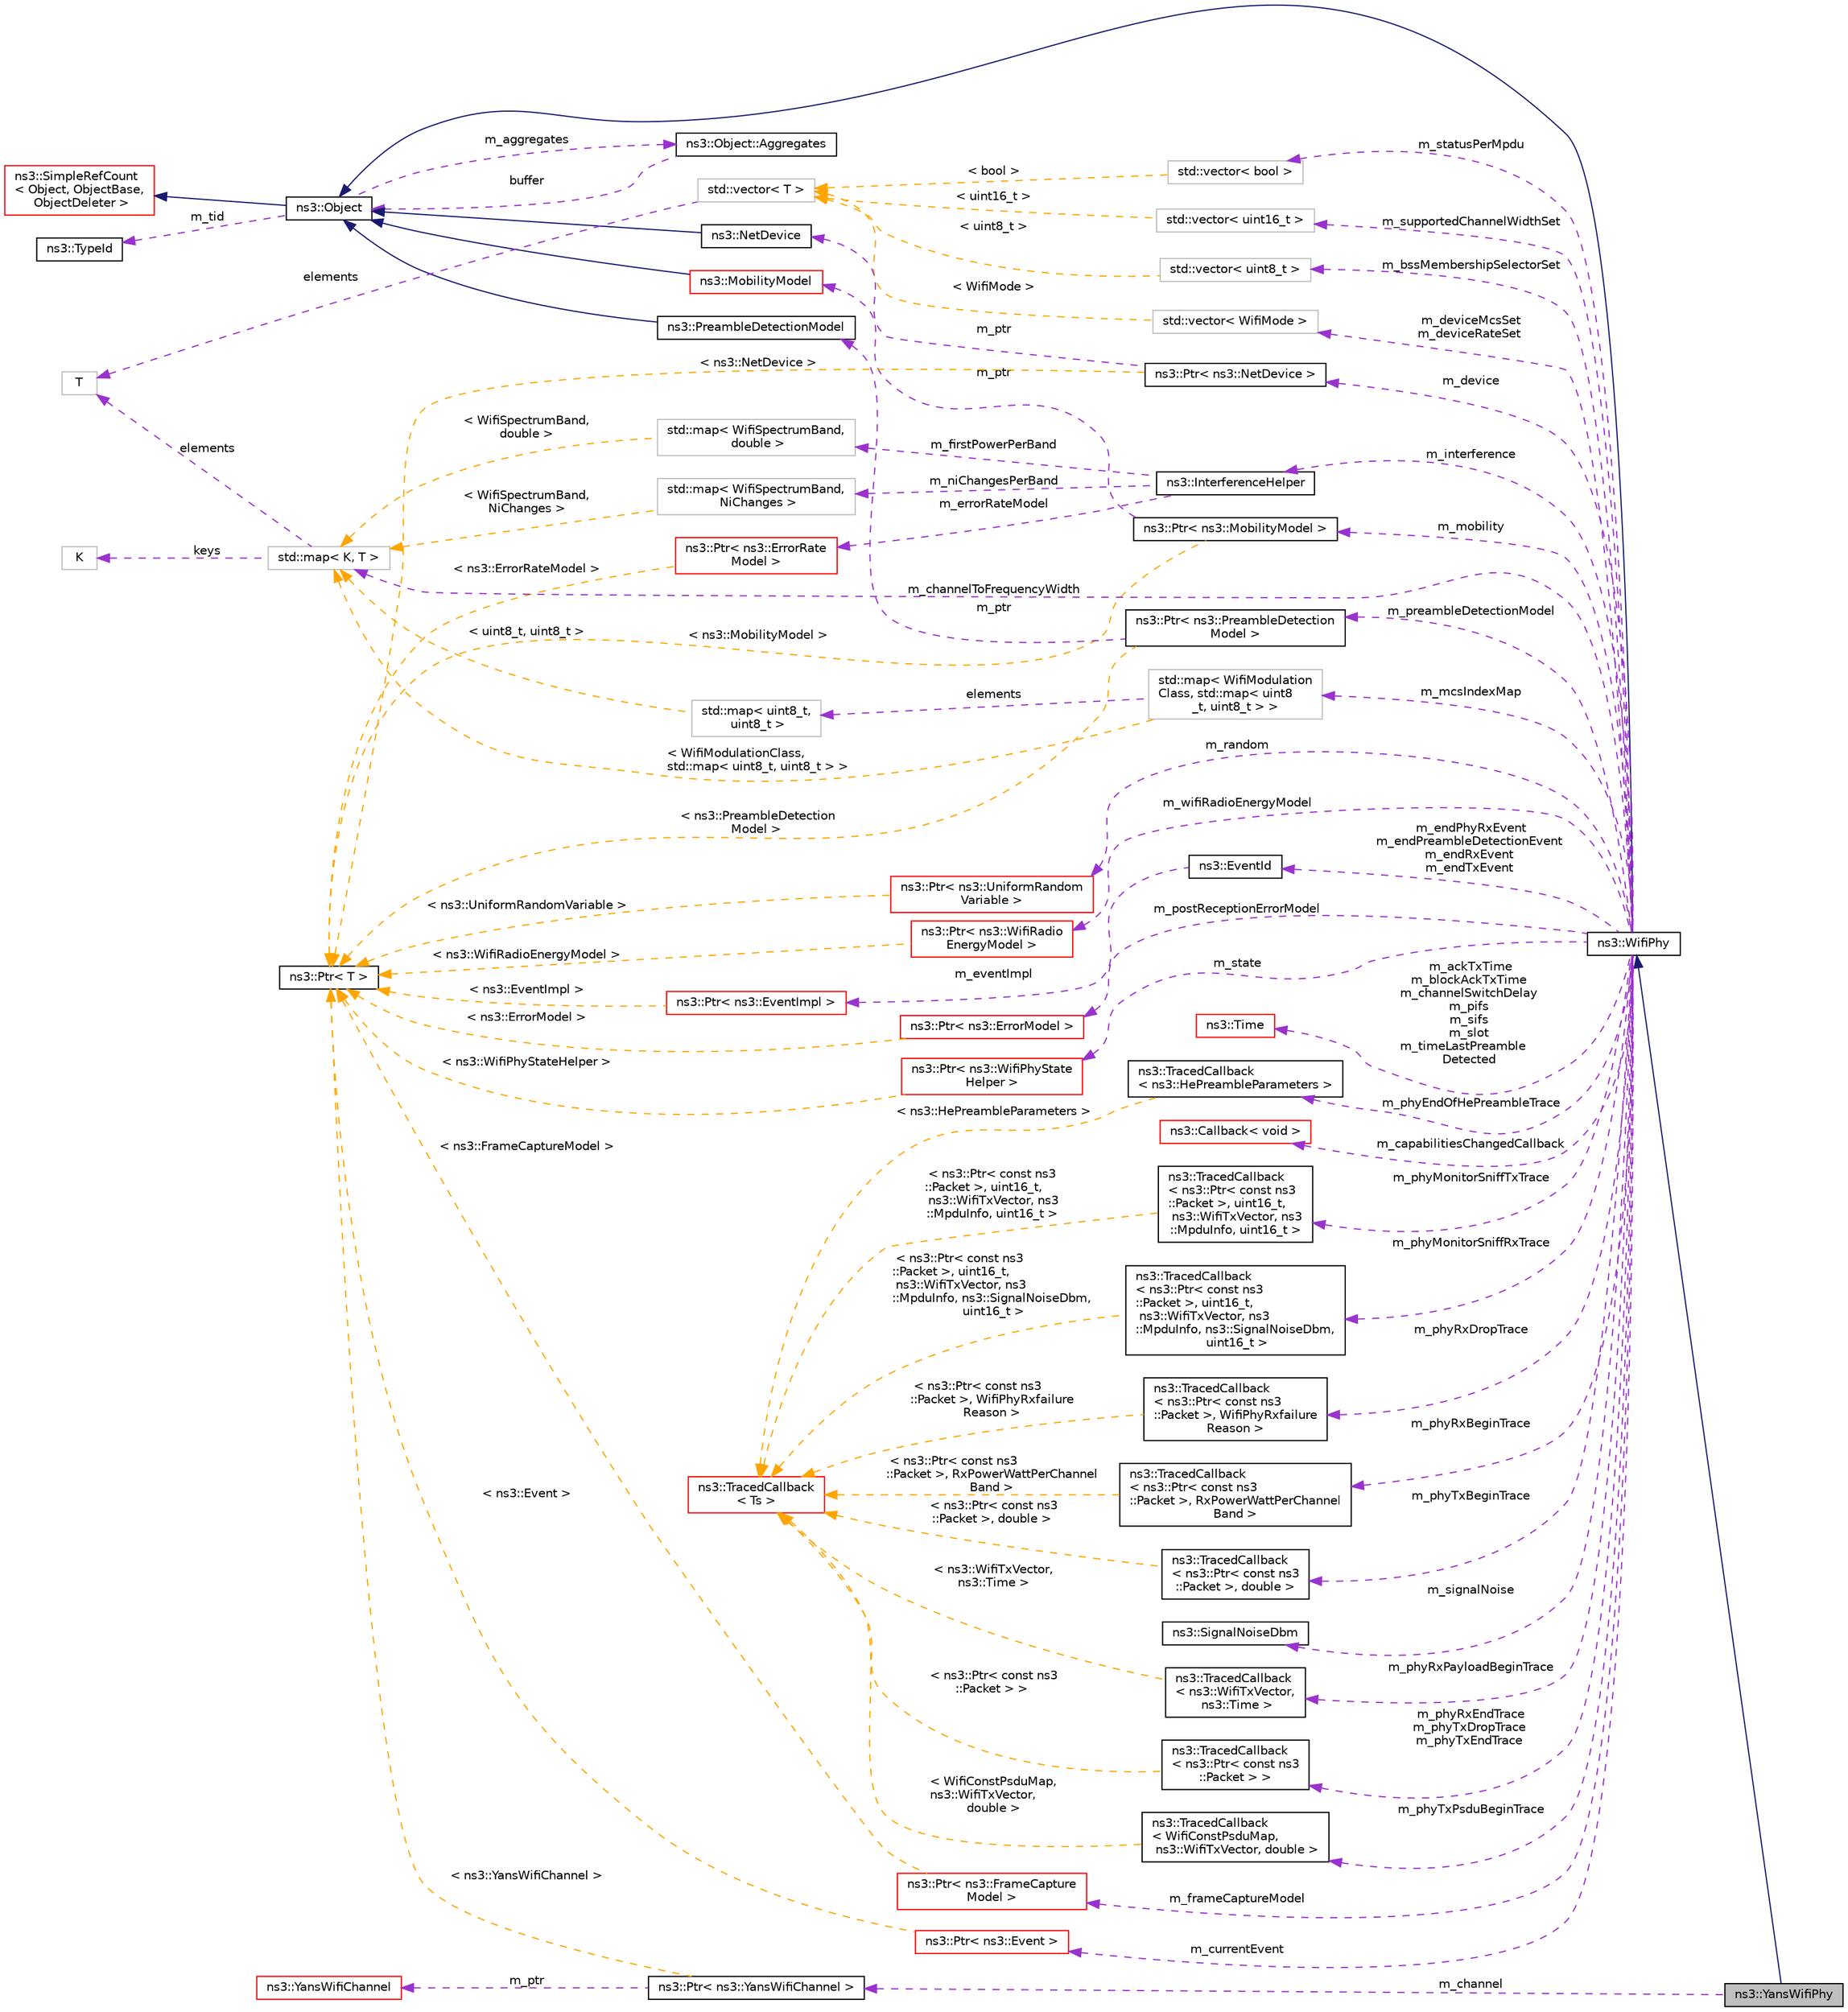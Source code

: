 digraph "ns3::YansWifiPhy"
{
 // LATEX_PDF_SIZE
  edge [fontname="Helvetica",fontsize="10",labelfontname="Helvetica",labelfontsize="10"];
  node [fontname="Helvetica",fontsize="10",shape=record];
  rankdir="LR";
  Node1 [label="ns3::YansWifiPhy",height=0.2,width=0.4,color="black", fillcolor="grey75", style="filled", fontcolor="black",tooltip="802.11 PHY layer model"];
  Node2 -> Node1 [dir="back",color="midnightblue",fontsize="10",style="solid",fontname="Helvetica"];
  Node2 [label="ns3::WifiPhy",height=0.2,width=0.4,color="black", fillcolor="white", style="filled",URL="$classns3_1_1_wifi_phy.html",tooltip="802.11 PHY layer model"];
  Node3 -> Node2 [dir="back",color="midnightblue",fontsize="10",style="solid",fontname="Helvetica"];
  Node3 [label="ns3::Object",height=0.2,width=0.4,color="black", fillcolor="white", style="filled",URL="$classns3_1_1_object.html",tooltip="A base class which provides memory management and object aggregation."];
  Node4 -> Node3 [dir="back",color="midnightblue",fontsize="10",style="solid",fontname="Helvetica"];
  Node4 [label="ns3::SimpleRefCount\l\< Object, ObjectBase,\l ObjectDeleter \>",height=0.2,width=0.4,color="red", fillcolor="white", style="filled",URL="$classns3_1_1_simple_ref_count.html",tooltip=" "];
  Node8 -> Node3 [dir="back",color="darkorchid3",fontsize="10",style="dashed",label=" m_tid" ,fontname="Helvetica"];
  Node8 [label="ns3::TypeId",height=0.2,width=0.4,color="black", fillcolor="white", style="filled",URL="$classns3_1_1_type_id.html",tooltip="a unique identifier for an interface."];
  Node9 -> Node3 [dir="back",color="darkorchid3",fontsize="10",style="dashed",label=" m_aggregates" ,fontname="Helvetica"];
  Node9 [label="ns3::Object::Aggregates",height=0.2,width=0.4,color="black", fillcolor="white", style="filled",URL="$structns3_1_1_object_1_1_aggregates.html",tooltip="The list of Objects aggregated to this one."];
  Node3 -> Node9 [dir="back",color="darkorchid3",fontsize="10",style="dashed",label=" buffer" ,fontname="Helvetica"];
  Node10 -> Node2 [dir="back",color="darkorchid3",fontsize="10",style="dashed",label=" m_mobility" ,fontname="Helvetica"];
  Node10 [label="ns3::Ptr\< ns3::MobilityModel \>",height=0.2,width=0.4,color="black", fillcolor="white", style="filled",URL="$classns3_1_1_ptr.html",tooltip=" "];
  Node11 -> Node10 [dir="back",color="darkorchid3",fontsize="10",style="dashed",label=" m_ptr" ,fontname="Helvetica"];
  Node11 [label="ns3::MobilityModel",height=0.2,width=0.4,color="red", fillcolor="white", style="filled",URL="$classns3_1_1_mobility_model.html",tooltip="Keep track of the current position and velocity of an object."];
  Node3 -> Node11 [dir="back",color="midnightblue",fontsize="10",style="solid",fontname="Helvetica"];
  Node20 -> Node10 [dir="back",color="orange",fontsize="10",style="dashed",label=" \< ns3::MobilityModel \>" ,fontname="Helvetica"];
  Node20 [label="ns3::Ptr\< T \>",height=0.2,width=0.4,color="black", fillcolor="white", style="filled",URL="$classns3_1_1_ptr.html",tooltip="Smart pointer class similar to boost::intrusive_ptr."];
  Node24 -> Node2 [dir="back",color="darkorchid3",fontsize="10",style="dashed",label=" m_supportedChannelWidthSet" ,fontname="Helvetica"];
  Node24 [label="std::vector\< uint16_t \>",height=0.2,width=0.4,color="grey75", fillcolor="white", style="filled",tooltip=" "];
  Node25 -> Node24 [dir="back",color="orange",fontsize="10",style="dashed",label=" \< uint16_t \>" ,fontname="Helvetica"];
  Node25 [label="std::vector\< T \>",height=0.2,width=0.4,color="grey75", fillcolor="white", style="filled",tooltip=" "];
  Node23 -> Node25 [dir="back",color="darkorchid3",fontsize="10",style="dashed",label=" elements" ,fontname="Helvetica"];
  Node23 [label="T",height=0.2,width=0.4,color="grey75", fillcolor="white", style="filled",tooltip=" "];
  Node26 -> Node2 [dir="back",color="darkorchid3",fontsize="10",style="dashed",label=" m_phyRxPayloadBeginTrace" ,fontname="Helvetica"];
  Node26 [label="ns3::TracedCallback\l\< ns3::WifiTxVector,\l ns3::Time \>",height=0.2,width=0.4,color="black", fillcolor="white", style="filled",URL="$classns3_1_1_traced_callback.html",tooltip=" "];
  Node13 -> Node26 [dir="back",color="orange",fontsize="10",style="dashed",label=" \< ns3::WifiTxVector,\l ns3::Time \>" ,fontname="Helvetica"];
  Node13 [label="ns3::TracedCallback\l\< Ts \>",height=0.2,width=0.4,color="red", fillcolor="white", style="filled",URL="$classns3_1_1_traced_callback.html",tooltip="Forward calls to a chain of Callback."];
  Node27 -> Node2 [dir="back",color="darkorchid3",fontsize="10",style="dashed",label=" m_phyRxEndTrace\nm_phyTxDropTrace\nm_phyTxEndTrace" ,fontname="Helvetica"];
  Node27 [label="ns3::TracedCallback\l\< ns3::Ptr\< const ns3\l::Packet \> \>",height=0.2,width=0.4,color="black", fillcolor="white", style="filled",URL="$classns3_1_1_traced_callback.html",tooltip=" "];
  Node13 -> Node27 [dir="back",color="orange",fontsize="10",style="dashed",label=" \< ns3::Ptr\< const ns3\l::Packet \> \>" ,fontname="Helvetica"];
  Node28 -> Node2 [dir="back",color="darkorchid3",fontsize="10",style="dashed",label=" m_channelToFrequencyWidth" ,fontname="Helvetica"];
  Node28 [label="std::map\< K, T \>",height=0.2,width=0.4,color="grey75", fillcolor="white", style="filled",tooltip=" "];
  Node29 -> Node28 [dir="back",color="darkorchid3",fontsize="10",style="dashed",label=" keys" ,fontname="Helvetica"];
  Node29 [label="K",height=0.2,width=0.4,color="grey75", fillcolor="white", style="filled",tooltip=" "];
  Node23 -> Node28 [dir="back",color="darkorchid3",fontsize="10",style="dashed",label=" elements" ,fontname="Helvetica"];
  Node30 -> Node2 [dir="back",color="darkorchid3",fontsize="10",style="dashed",label=" m_mcsIndexMap" ,fontname="Helvetica"];
  Node30 [label="std::map\< WifiModulation\lClass, std::map\< uint8\l_t, uint8_t \> \>",height=0.2,width=0.4,color="grey75", fillcolor="white", style="filled",tooltip=" "];
  Node31 -> Node30 [dir="back",color="darkorchid3",fontsize="10",style="dashed",label=" elements" ,fontname="Helvetica"];
  Node31 [label="std::map\< uint8_t,\l uint8_t \>",height=0.2,width=0.4,color="grey75", fillcolor="white", style="filled",tooltip=" "];
  Node28 -> Node31 [dir="back",color="orange",fontsize="10",style="dashed",label=" \< uint8_t, uint8_t \>" ,fontname="Helvetica"];
  Node28 -> Node30 [dir="back",color="orange",fontsize="10",style="dashed",label=" \< WifiModulationClass,\l std::map\< uint8_t, uint8_t \> \>" ,fontname="Helvetica"];
  Node32 -> Node2 [dir="back",color="darkorchid3",fontsize="10",style="dashed",label=" m_bssMembershipSelectorSet" ,fontname="Helvetica"];
  Node32 [label="std::vector\< uint8_t \>",height=0.2,width=0.4,color="grey75", fillcolor="white", style="filled",tooltip=" "];
  Node25 -> Node32 [dir="back",color="orange",fontsize="10",style="dashed",label=" \< uint8_t \>" ,fontname="Helvetica"];
  Node33 -> Node2 [dir="back",color="darkorchid3",fontsize="10",style="dashed",label=" m_phyRxDropTrace" ,fontname="Helvetica"];
  Node33 [label="ns3::TracedCallback\l\< ns3::Ptr\< const ns3\l::Packet \>, WifiPhyRxfailure\lReason \>",height=0.2,width=0.4,color="black", fillcolor="white", style="filled",URL="$classns3_1_1_traced_callback.html",tooltip=" "];
  Node13 -> Node33 [dir="back",color="orange",fontsize="10",style="dashed",label=" \< ns3::Ptr\< const ns3\l::Packet \>, WifiPhyRxfailure\lReason \>" ,fontname="Helvetica"];
  Node34 -> Node2 [dir="back",color="darkorchid3",fontsize="10",style="dashed",label=" m_phyRxBeginTrace" ,fontname="Helvetica"];
  Node34 [label="ns3::TracedCallback\l\< ns3::Ptr\< const ns3\l::Packet \>, RxPowerWattPerChannel\lBand \>",height=0.2,width=0.4,color="black", fillcolor="white", style="filled",URL="$classns3_1_1_traced_callback.html",tooltip=" "];
  Node13 -> Node34 [dir="back",color="orange",fontsize="10",style="dashed",label=" \< ns3::Ptr\< const ns3\l::Packet \>, RxPowerWattPerChannel\lBand \>" ,fontname="Helvetica"];
  Node35 -> Node2 [dir="back",color="darkorchid3",fontsize="10",style="dashed",label=" m_interference" ,fontname="Helvetica"];
  Node35 [label="ns3::InterferenceHelper",height=0.2,width=0.4,color="black", fillcolor="white", style="filled",URL="$classns3_1_1_interference_helper.html",tooltip="handles interference calculations"];
  Node36 -> Node35 [dir="back",color="darkorchid3",fontsize="10",style="dashed",label=" m_niChangesPerBand" ,fontname="Helvetica"];
  Node36 [label="std::map\< WifiSpectrumBand,\l NiChanges \>",height=0.2,width=0.4,color="grey75", fillcolor="white", style="filled",tooltip=" "];
  Node28 -> Node36 [dir="back",color="orange",fontsize="10",style="dashed",label=" \< WifiSpectrumBand,\l NiChanges \>" ,fontname="Helvetica"];
  Node38 -> Node35 [dir="back",color="darkorchid3",fontsize="10",style="dashed",label=" m_errorRateModel" ,fontname="Helvetica"];
  Node38 [label="ns3::Ptr\< ns3::ErrorRate\lModel \>",height=0.2,width=0.4,color="red", fillcolor="white", style="filled",URL="$classns3_1_1_ptr.html",tooltip=" "];
  Node20 -> Node38 [dir="back",color="orange",fontsize="10",style="dashed",label=" \< ns3::ErrorRateModel \>" ,fontname="Helvetica"];
  Node40 -> Node35 [dir="back",color="darkorchid3",fontsize="10",style="dashed",label=" m_firstPowerPerBand" ,fontname="Helvetica"];
  Node40 [label="std::map\< WifiSpectrumBand,\l double \>",height=0.2,width=0.4,color="grey75", fillcolor="white", style="filled",tooltip=" "];
  Node28 -> Node40 [dir="back",color="orange",fontsize="10",style="dashed",label=" \< WifiSpectrumBand,\l double \>" ,fontname="Helvetica"];
  Node41 -> Node2 [dir="back",color="darkorchid3",fontsize="10",style="dashed",label=" m_endPhyRxEvent\nm_endPreambleDetectionEvent\nm_endRxEvent\nm_endTxEvent" ,fontname="Helvetica"];
  Node41 [label="ns3::EventId",height=0.2,width=0.4,color="black", fillcolor="white", style="filled",URL="$classns3_1_1_event_id.html",tooltip="An identifier for simulation events."];
  Node42 -> Node41 [dir="back",color="darkorchid3",fontsize="10",style="dashed",label=" m_eventImpl" ,fontname="Helvetica"];
  Node42 [label="ns3::Ptr\< ns3::EventImpl \>",height=0.2,width=0.4,color="red", fillcolor="white", style="filled",URL="$classns3_1_1_ptr.html",tooltip=" "];
  Node20 -> Node42 [dir="back",color="orange",fontsize="10",style="dashed",label=" \< ns3::EventImpl \>" ,fontname="Helvetica"];
  Node45 -> Node2 [dir="back",color="darkorchid3",fontsize="10",style="dashed",label=" m_preambleDetectionModel" ,fontname="Helvetica"];
  Node45 [label="ns3::Ptr\< ns3::PreambleDetection\lModel \>",height=0.2,width=0.4,color="black", fillcolor="white", style="filled",URL="$classns3_1_1_ptr.html",tooltip=" "];
  Node46 -> Node45 [dir="back",color="darkorchid3",fontsize="10",style="dashed",label=" m_ptr" ,fontname="Helvetica"];
  Node46 [label="ns3::PreambleDetectionModel",height=0.2,width=0.4,color="black", fillcolor="white", style="filled",URL="$classns3_1_1_preamble_detection_model.html",tooltip="the interface for Wifi's preamble detection models"];
  Node3 -> Node46 [dir="back",color="midnightblue",fontsize="10",style="solid",fontname="Helvetica"];
  Node20 -> Node45 [dir="back",color="orange",fontsize="10",style="dashed",label=" \< ns3::PreambleDetection\lModel \>" ,fontname="Helvetica"];
  Node47 -> Node2 [dir="back",color="darkorchid3",fontsize="10",style="dashed",label=" m_device" ,fontname="Helvetica"];
  Node47 [label="ns3::Ptr\< ns3::NetDevice \>",height=0.2,width=0.4,color="black", fillcolor="white", style="filled",URL="$classns3_1_1_ptr.html",tooltip=" "];
  Node48 -> Node47 [dir="back",color="darkorchid3",fontsize="10",style="dashed",label=" m_ptr" ,fontname="Helvetica"];
  Node48 [label="ns3::NetDevice",height=0.2,width=0.4,color="black", fillcolor="white", style="filled",URL="$classns3_1_1_net_device.html",tooltip="Network layer to device interface."];
  Node3 -> Node48 [dir="back",color="midnightblue",fontsize="10",style="solid",fontname="Helvetica"];
  Node20 -> Node47 [dir="back",color="orange",fontsize="10",style="dashed",label=" \< ns3::NetDevice \>" ,fontname="Helvetica"];
  Node49 -> Node2 [dir="back",color="darkorchid3",fontsize="10",style="dashed",label=" m_deviceMcsSet\nm_deviceRateSet" ,fontname="Helvetica"];
  Node49 [label="std::vector\< WifiMode \>",height=0.2,width=0.4,color="grey75", fillcolor="white", style="filled",tooltip=" "];
  Node25 -> Node49 [dir="back",color="orange",fontsize="10",style="dashed",label=" \< WifiMode \>" ,fontname="Helvetica"];
  Node51 -> Node2 [dir="back",color="darkorchid3",fontsize="10",style="dashed",label=" m_ackTxTime\nm_blockAckTxTime\nm_channelSwitchDelay\nm_pifs\nm_sifs\nm_slot\nm_timeLastPreamble\lDetected" ,fontname="Helvetica"];
  Node51 [label="ns3::Time",height=0.2,width=0.4,color="red", fillcolor="white", style="filled",URL="$classns3_1_1_time.html",tooltip="Simulation virtual time values and global simulation resolution."];
  Node53 -> Node2 [dir="back",color="darkorchid3",fontsize="10",style="dashed",label=" m_state" ,fontname="Helvetica"];
  Node53 [label="ns3::Ptr\< ns3::WifiPhyState\lHelper \>",height=0.2,width=0.4,color="red", fillcolor="white", style="filled",URL="$classns3_1_1_ptr.html",tooltip=" "];
  Node20 -> Node53 [dir="back",color="orange",fontsize="10",style="dashed",label=" \< ns3::WifiPhyStateHelper \>" ,fontname="Helvetica"];
  Node63 -> Node2 [dir="back",color="darkorchid3",fontsize="10",style="dashed",label=" m_capabilitiesChangedCallback" ,fontname="Helvetica"];
  Node63 [label="ns3::Callback\< void \>",height=0.2,width=0.4,color="red", fillcolor="white", style="filled",URL="$classns3_1_1_callback.html",tooltip=" "];
  Node64 -> Node2 [dir="back",color="darkorchid3",fontsize="10",style="dashed",label=" m_frameCaptureModel" ,fontname="Helvetica"];
  Node64 [label="ns3::Ptr\< ns3::FrameCapture\lModel \>",height=0.2,width=0.4,color="red", fillcolor="white", style="filled",URL="$classns3_1_1_ptr.html",tooltip=" "];
  Node20 -> Node64 [dir="back",color="orange",fontsize="10",style="dashed",label=" \< ns3::FrameCaptureModel \>" ,fontname="Helvetica"];
  Node66 -> Node2 [dir="back",color="darkorchid3",fontsize="10",style="dashed",label=" m_phyMonitorSniffRxTrace" ,fontname="Helvetica"];
  Node66 [label="ns3::TracedCallback\l\< ns3::Ptr\< const ns3\l::Packet \>, uint16_t,\l ns3::WifiTxVector, ns3\l::MpduInfo, ns3::SignalNoiseDbm,\l uint16_t \>",height=0.2,width=0.4,color="black", fillcolor="white", style="filled",URL="$classns3_1_1_traced_callback.html",tooltip=" "];
  Node13 -> Node66 [dir="back",color="orange",fontsize="10",style="dashed",label=" \< ns3::Ptr\< const ns3\l::Packet \>, uint16_t,\l ns3::WifiTxVector, ns3\l::MpduInfo, ns3::SignalNoiseDbm,\l uint16_t \>" ,fontname="Helvetica"];
  Node67 -> Node2 [dir="back",color="darkorchid3",fontsize="10",style="dashed",label=" m_currentEvent" ,fontname="Helvetica"];
  Node67 [label="ns3::Ptr\< ns3::Event \>",height=0.2,width=0.4,color="red", fillcolor="white", style="filled",URL="$classns3_1_1_ptr.html",tooltip=" "];
  Node20 -> Node67 [dir="back",color="orange",fontsize="10",style="dashed",label=" \< ns3::Event \>" ,fontname="Helvetica"];
  Node61 -> Node2 [dir="back",color="darkorchid3",fontsize="10",style="dashed",label=" m_phyTxBeginTrace" ,fontname="Helvetica"];
  Node61 [label="ns3::TracedCallback\l\< ns3::Ptr\< const ns3\l::Packet \>, double \>",height=0.2,width=0.4,color="black", fillcolor="white", style="filled",URL="$classns3_1_1_traced_callback.html",tooltip=" "];
  Node13 -> Node61 [dir="back",color="orange",fontsize="10",style="dashed",label=" \< ns3::Ptr\< const ns3\l::Packet \>, double \>" ,fontname="Helvetica"];
  Node113 -> Node2 [dir="back",color="darkorchid3",fontsize="10",style="dashed",label=" m_random" ,fontname="Helvetica"];
  Node113 [label="ns3::Ptr\< ns3::UniformRandom\lVariable \>",height=0.2,width=0.4,color="red", fillcolor="white", style="filled",URL="$classns3_1_1_ptr.html",tooltip=" "];
  Node20 -> Node113 [dir="back",color="orange",fontsize="10",style="dashed",label=" \< ns3::UniformRandomVariable \>" ,fontname="Helvetica"];
  Node117 -> Node2 [dir="back",color="darkorchid3",fontsize="10",style="dashed",label=" m_signalNoise" ,fontname="Helvetica"];
  Node117 [label="ns3::SignalNoiseDbm",height=0.2,width=0.4,color="black", fillcolor="white", style="filled",URL="$structns3_1_1_signal_noise_dbm.html",tooltip="SignalNoiseDbm structure."];
  Node118 -> Node2 [dir="back",color="darkorchid3",fontsize="10",style="dashed",label=" m_statusPerMpdu" ,fontname="Helvetica"];
  Node118 [label="std::vector\< bool \>",height=0.2,width=0.4,color="grey75", fillcolor="white", style="filled",tooltip=" "];
  Node25 -> Node118 [dir="back",color="orange",fontsize="10",style="dashed",label=" \< bool \>" ,fontname="Helvetica"];
  Node119 -> Node2 [dir="back",color="darkorchid3",fontsize="10",style="dashed",label=" m_phyEndOfHePreambleTrace" ,fontname="Helvetica"];
  Node119 [label="ns3::TracedCallback\l\< ns3::HePreambleParameters \>",height=0.2,width=0.4,color="black", fillcolor="white", style="filled",URL="$classns3_1_1_traced_callback.html",tooltip=" "];
  Node13 -> Node119 [dir="back",color="orange",fontsize="10",style="dashed",label=" \< ns3::HePreambleParameters \>" ,fontname="Helvetica"];
  Node120 -> Node2 [dir="back",color="darkorchid3",fontsize="10",style="dashed",label=" m_phyMonitorSniffTxTrace" ,fontname="Helvetica"];
  Node120 [label="ns3::TracedCallback\l\< ns3::Ptr\< const ns3\l::Packet \>, uint16_t,\l ns3::WifiTxVector, ns3\l::MpduInfo, uint16_t \>",height=0.2,width=0.4,color="black", fillcolor="white", style="filled",URL="$classns3_1_1_traced_callback.html",tooltip=" "];
  Node13 -> Node120 [dir="back",color="orange",fontsize="10",style="dashed",label=" \< ns3::Ptr\< const ns3\l::Packet \>, uint16_t,\l ns3::WifiTxVector, ns3\l::MpduInfo, uint16_t \>" ,fontname="Helvetica"];
  Node121 -> Node2 [dir="back",color="darkorchid3",fontsize="10",style="dashed",label=" m_phyTxPsduBeginTrace" ,fontname="Helvetica"];
  Node121 [label="ns3::TracedCallback\l\< WifiConstPsduMap,\l ns3::WifiTxVector, double \>",height=0.2,width=0.4,color="black", fillcolor="white", style="filled",URL="$classns3_1_1_traced_callback.html",tooltip=" "];
  Node13 -> Node121 [dir="back",color="orange",fontsize="10",style="dashed",label=" \< WifiConstPsduMap,\l ns3::WifiTxVector,\l double \>" ,fontname="Helvetica"];
  Node122 -> Node2 [dir="back",color="darkorchid3",fontsize="10",style="dashed",label=" m_wifiRadioEnergyModel" ,fontname="Helvetica"];
  Node122 [label="ns3::Ptr\< ns3::WifiRadio\lEnergyModel \>",height=0.2,width=0.4,color="red", fillcolor="white", style="filled",URL="$classns3_1_1_ptr.html",tooltip=" "];
  Node20 -> Node122 [dir="back",color="orange",fontsize="10",style="dashed",label=" \< ns3::WifiRadioEnergyModel \>" ,fontname="Helvetica"];
  Node160 -> Node2 [dir="back",color="darkorchid3",fontsize="10",style="dashed",label=" m_postReceptionErrorModel" ,fontname="Helvetica"];
  Node160 [label="ns3::Ptr\< ns3::ErrorModel \>",height=0.2,width=0.4,color="red", fillcolor="white", style="filled",URL="$classns3_1_1_ptr.html",tooltip=" "];
  Node20 -> Node160 [dir="back",color="orange",fontsize="10",style="dashed",label=" \< ns3::ErrorModel \>" ,fontname="Helvetica"];
  Node162 -> Node1 [dir="back",color="darkorchid3",fontsize="10",style="dashed",label=" m_channel" ,fontname="Helvetica"];
  Node162 [label="ns3::Ptr\< ns3::YansWifiChannel \>",height=0.2,width=0.4,color="black", fillcolor="white", style="filled",URL="$classns3_1_1_ptr.html",tooltip=" "];
  Node163 -> Node162 [dir="back",color="darkorchid3",fontsize="10",style="dashed",label=" m_ptr" ,fontname="Helvetica"];
  Node163 [label="ns3::YansWifiChannel",height=0.2,width=0.4,color="red", fillcolor="white", style="filled",URL="$classns3_1_1_yans_wifi_channel.html",tooltip="a channel to interconnect ns3::YansWifiPhy objects."];
  Node20 -> Node162 [dir="back",color="orange",fontsize="10",style="dashed",label=" \< ns3::YansWifiChannel \>" ,fontname="Helvetica"];
}
